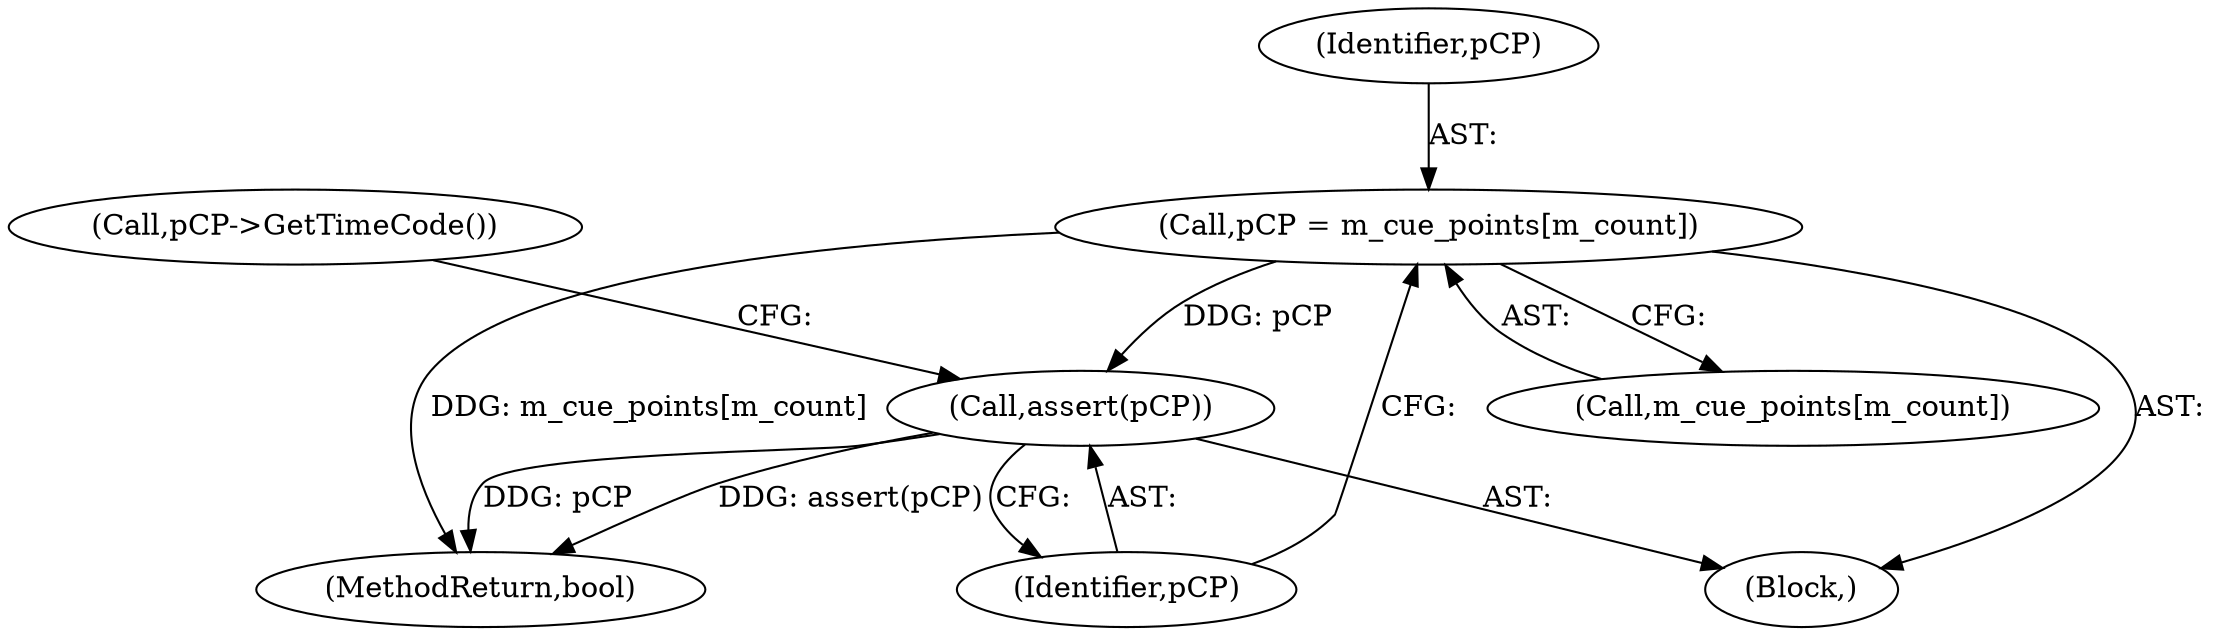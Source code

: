 digraph "1_Android_cc274e2abe8b2a6698a5c47d8aa4bb45f1f9538d_29@array" {
"1000201" [label="(Call,pCP = m_cue_points[m_count])"];
"1000206" [label="(Call,assert(pCP))"];
"1000203" [label="(Call,m_cue_points[m_count])"];
"1000206" [label="(Call,assert(pCP))"];
"1000201" [label="(Call,pCP = m_cue_points[m_count])"];
"1000132" [label="(Block,)"];
"1000243" [label="(MethodReturn,bool)"];
"1000211" [label="(Call,pCP->GetTimeCode())"];
"1000202" [label="(Identifier,pCP)"];
"1000207" [label="(Identifier,pCP)"];
"1000201" -> "1000132"  [label="AST: "];
"1000201" -> "1000203"  [label="CFG: "];
"1000202" -> "1000201"  [label="AST: "];
"1000203" -> "1000201"  [label="AST: "];
"1000207" -> "1000201"  [label="CFG: "];
"1000201" -> "1000243"  [label="DDG: m_cue_points[m_count]"];
"1000201" -> "1000206"  [label="DDG: pCP"];
"1000206" -> "1000132"  [label="AST: "];
"1000206" -> "1000207"  [label="CFG: "];
"1000207" -> "1000206"  [label="AST: "];
"1000211" -> "1000206"  [label="CFG: "];
"1000206" -> "1000243"  [label="DDG: pCP"];
"1000206" -> "1000243"  [label="DDG: assert(pCP)"];
}
